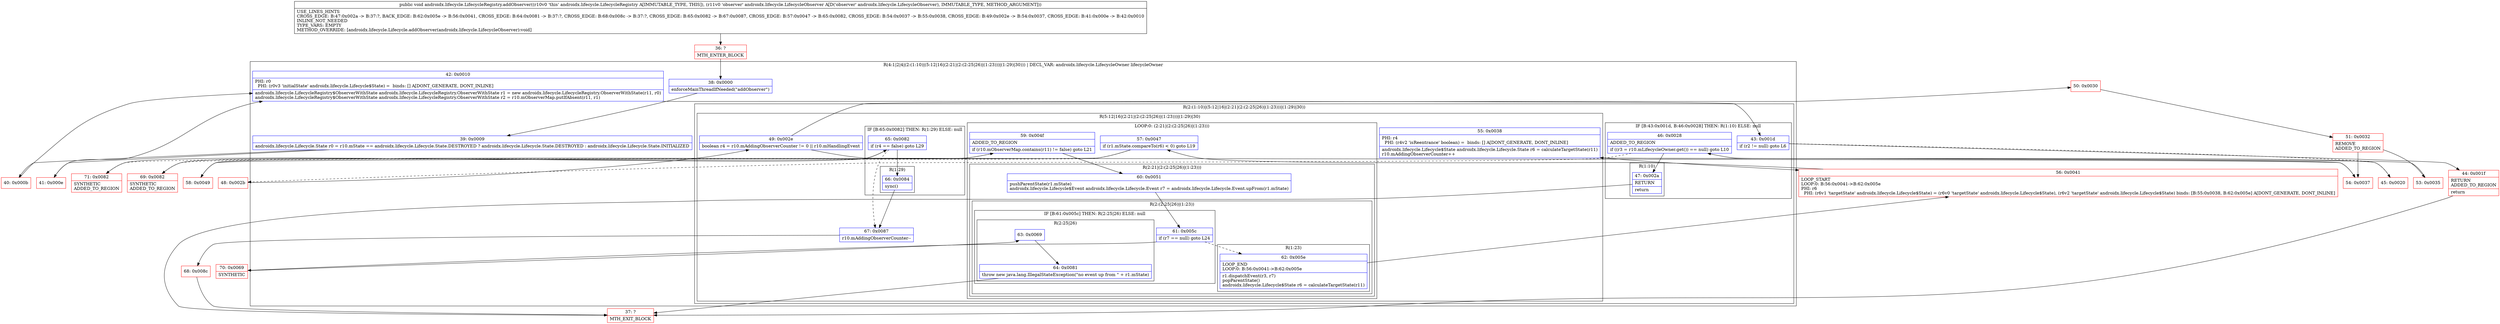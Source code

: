 digraph "CFG forandroidx.lifecycle.LifecycleRegistry.addObserver(Landroidx\/lifecycle\/LifecycleObserver;)V" {
subgraph cluster_Region_1852920214 {
label = "R(4:1|2|4|(2:(1:10)|(5:12|16|(2:21|(2:(2:25|26)|(1:23)))|(1:29)|30))) | DECL_VAR: androidx.lifecycle.LifecycleOwner lifecycleOwner\l";
node [shape=record,color=blue];
Node_38 [shape=record,label="{38\:\ 0x0000|enforceMainThreadIfNeeded(\"addObserver\")\l}"];
Node_39 [shape=record,label="{39\:\ 0x0009|androidx.lifecycle.Lifecycle.State r0 = r10.mState == androidx.lifecycle.Lifecycle.State.DESTROYED ? androidx.lifecycle.Lifecycle.State.DESTROYED : androidx.lifecycle.Lifecycle.State.INITIALIZED\l}"];
Node_42 [shape=record,label="{42\:\ 0x0010|PHI: r0 \l  PHI: (r0v3 'initialState' androidx.lifecycle.Lifecycle$State) =  binds: [] A[DONT_GENERATE, DONT_INLINE]\l|androidx.lifecycle.LifecycleRegistry$ObserverWithState androidx.lifecycle.LifecycleRegistry.ObserverWithState r1 = new androidx.lifecycle.LifecycleRegistry.ObserverWithState(r11, r0)\landroidx.lifecycle.LifecycleRegistry$ObserverWithState androidx.lifecycle.LifecycleRegistry.ObserverWithState r2 = r10.mObserverMap.putIfAbsent(r11, r1)\l}"];
subgraph cluster_Region_291108592 {
label = "R(2:(1:10)|(5:12|16|(2:21|(2:(2:25|26)|(1:23)))|(1:29)|30))";
node [shape=record,color=blue];
subgraph cluster_IfRegion_2086152177 {
label = "IF [B:43:0x001d, B:46:0x0028] THEN: R(1:10) ELSE: null";
node [shape=record,color=blue];
Node_43 [shape=record,label="{43\:\ 0x001d|if (r2 != null) goto L6\l}"];
Node_46 [shape=record,label="{46\:\ 0x0028|ADDED_TO_REGION\l|if ((r3 = r10.mLifecycleOwner.get()) == null) goto L10\l}"];
subgraph cluster_Region_2078548314 {
label = "R(1:10)";
node [shape=record,color=blue];
Node_47 [shape=record,label="{47\:\ 0x002a|RETURN\l|return\l}"];
}
}
subgraph cluster_Region_1527138679 {
label = "R(5:12|16|(2:21|(2:(2:25|26)|(1:23)))|(1:29)|30)";
node [shape=record,color=blue];
Node_49 [shape=record,label="{49\:\ 0x002e|boolean r4 = r10.mAddingObserverCounter != 0 \|\| r10.mHandlingEvent\l}"];
Node_55 [shape=record,label="{55\:\ 0x0038|PHI: r4 \l  PHI: (r4v2 'isReentrance' boolean) =  binds: [] A[DONT_GENERATE, DONT_INLINE]\l|androidx.lifecycle.Lifecycle$State androidx.lifecycle.Lifecycle.State r6 = calculateTargetState(r11)\lr10.mAddingObserverCounter++\l}"];
subgraph cluster_LoopRegion_985386434 {
label = "LOOP:0: (2:21|(2:(2:25|26)|(1:23)))";
node [shape=record,color=blue];
Node_57 [shape=record,label="{57\:\ 0x0047|if (r1.mState.compareTo(r6) \< 0) goto L19\l}"];
Node_59 [shape=record,label="{59\:\ 0x004f|ADDED_TO_REGION\l|if (r10.mObserverMap.contains(r11) != false) goto L21\l}"];
subgraph cluster_Region_1316827285 {
label = "R(2:21|(2:(2:25|26)|(1:23)))";
node [shape=record,color=blue];
Node_60 [shape=record,label="{60\:\ 0x0051|pushParentState(r1.mState)\landroidx.lifecycle.Lifecycle$Event androidx.lifecycle.Lifecycle.Event r7 = androidx.lifecycle.Lifecycle.Event.upFrom(r1.mState)\l}"];
subgraph cluster_Region_1506745925 {
label = "R(2:(2:25|26)|(1:23))";
node [shape=record,color=blue];
subgraph cluster_IfRegion_1999407995 {
label = "IF [B:61:0x005c] THEN: R(2:25|26) ELSE: null";
node [shape=record,color=blue];
Node_61 [shape=record,label="{61\:\ 0x005c|if (r7 == null) goto L24\l}"];
subgraph cluster_Region_2096119562 {
label = "R(2:25|26)";
node [shape=record,color=blue];
Node_63 [shape=record,label="{63\:\ 0x0069}"];
Node_64 [shape=record,label="{64\:\ 0x0081|throw new java.lang.IllegalStateException(\"no event up from \" + r1.mState)\l}"];
}
}
subgraph cluster_Region_409550051 {
label = "R(1:23)";
node [shape=record,color=blue];
Node_62 [shape=record,label="{62\:\ 0x005e|LOOP_END\lLOOP:0: B:56:0x0041\-\>B:62:0x005e\l|r1.dispatchEvent(r3, r7)\lpopParentState()\landroidx.lifecycle.Lifecycle$State r6 = calculateTargetState(r11)\l}"];
}
}
}
}
subgraph cluster_IfRegion_645084530 {
label = "IF [B:65:0x0082] THEN: R(1:29) ELSE: null";
node [shape=record,color=blue];
Node_65 [shape=record,label="{65\:\ 0x0082|if (r4 == false) goto L29\l}"];
subgraph cluster_Region_1168859577 {
label = "R(1:29)";
node [shape=record,color=blue];
Node_66 [shape=record,label="{66\:\ 0x0084|sync()\l}"];
}
}
Node_67 [shape=record,label="{67\:\ 0x0087|r10.mAddingObserverCounter\-\-\l}"];
}
}
}
Node_36 [shape=record,color=red,label="{36\:\ ?|MTH_ENTER_BLOCK\l}"];
Node_40 [shape=record,color=red,label="{40\:\ 0x000b}"];
Node_44 [shape=record,color=red,label="{44\:\ 0x001f|RETURN\lADDED_TO_REGION\l|return\l}"];
Node_37 [shape=record,color=red,label="{37\:\ ?|MTH_EXIT_BLOCK\l}"];
Node_45 [shape=record,color=red,label="{45\:\ 0x0020}"];
Node_48 [shape=record,color=red,label="{48\:\ 0x002b}"];
Node_50 [shape=record,color=red,label="{50\:\ 0x0030}"];
Node_51 [shape=record,color=red,label="{51\:\ 0x0032|REMOVE\lADDED_TO_REGION\l}"];
Node_53 [shape=record,color=red,label="{53\:\ 0x0035}"];
Node_56 [shape=record,color=red,label="{56\:\ 0x0041|LOOP_START\lLOOP:0: B:56:0x0041\-\>B:62:0x005e\lPHI: r6 \l  PHI: (r6v1 'targetState' androidx.lifecycle.Lifecycle$State) = (r6v0 'targetState' androidx.lifecycle.Lifecycle$State), (r6v2 'targetState' androidx.lifecycle.Lifecycle$State) binds: [B:55:0x0038, B:62:0x005e] A[DONT_GENERATE, DONT_INLINE]\l}"];
Node_58 [shape=record,color=red,label="{58\:\ 0x0049}"];
Node_70 [shape=record,color=red,label="{70\:\ 0x0069|SYNTHETIC\l}"];
Node_71 [shape=record,color=red,label="{71\:\ 0x0082|SYNTHETIC\lADDED_TO_REGION\l}"];
Node_68 [shape=record,color=red,label="{68\:\ 0x008c}"];
Node_69 [shape=record,color=red,label="{69\:\ 0x0082|SYNTHETIC\lADDED_TO_REGION\l}"];
Node_54 [shape=record,color=red,label="{54\:\ 0x0037}"];
Node_41 [shape=record,color=red,label="{41\:\ 0x000e}"];
MethodNode[shape=record,label="{public void androidx.lifecycle.LifecycleRegistry.addObserver((r10v0 'this' androidx.lifecycle.LifecycleRegistry A[IMMUTABLE_TYPE, THIS]), (r11v0 'observer' androidx.lifecycle.LifecycleObserver A[D('observer' androidx.lifecycle.LifecycleObserver), IMMUTABLE_TYPE, METHOD_ARGUMENT]))  | USE_LINES_HINTS\lCROSS_EDGE: B:47:0x002a \-\> B:37:?, BACK_EDGE: B:62:0x005e \-\> B:56:0x0041, CROSS_EDGE: B:64:0x0081 \-\> B:37:?, CROSS_EDGE: B:68:0x008c \-\> B:37:?, CROSS_EDGE: B:65:0x0082 \-\> B:67:0x0087, CROSS_EDGE: B:57:0x0047 \-\> B:65:0x0082, CROSS_EDGE: B:54:0x0037 \-\> B:55:0x0038, CROSS_EDGE: B:49:0x002e \-\> B:54:0x0037, CROSS_EDGE: B:41:0x000e \-\> B:42:0x0010\lINLINE_NOT_NEEDED\lTYPE_VARS: EMPTY\lMETHOD_OVERRIDE: [androidx.lifecycle.Lifecycle.addObserver(androidx.lifecycle.LifecycleObserver):void]\l}"];
MethodNode -> Node_36;Node_38 -> Node_39;
Node_39 -> Node_40;
Node_39 -> Node_41;
Node_42 -> Node_43;
Node_43 -> Node_44;
Node_43 -> Node_45[style=dashed];
Node_46 -> Node_47;
Node_46 -> Node_48[style=dashed];
Node_47 -> Node_37;
Node_49 -> Node_50;
Node_49 -> Node_54;
Node_55 -> Node_56;
Node_57 -> Node_58;
Node_57 -> Node_69[style=dashed];
Node_59 -> Node_60;
Node_59 -> Node_71[style=dashed];
Node_60 -> Node_61;
Node_61 -> Node_62[style=dashed];
Node_61 -> Node_70;
Node_63 -> Node_64;
Node_64 -> Node_37;
Node_62 -> Node_56;
Node_65 -> Node_66;
Node_65 -> Node_67[style=dashed];
Node_66 -> Node_67;
Node_67 -> Node_68;
Node_36 -> Node_38;
Node_40 -> Node_42;
Node_44 -> Node_37;
Node_45 -> Node_46;
Node_48 -> Node_49;
Node_50 -> Node_51;
Node_51 -> Node_53;
Node_51 -> Node_54;
Node_53 -> Node_55;
Node_56 -> Node_57;
Node_58 -> Node_59;
Node_70 -> Node_63;
Node_71 -> Node_65;
Node_68 -> Node_37;
Node_69 -> Node_65;
Node_54 -> Node_55;
Node_41 -> Node_42;
}

